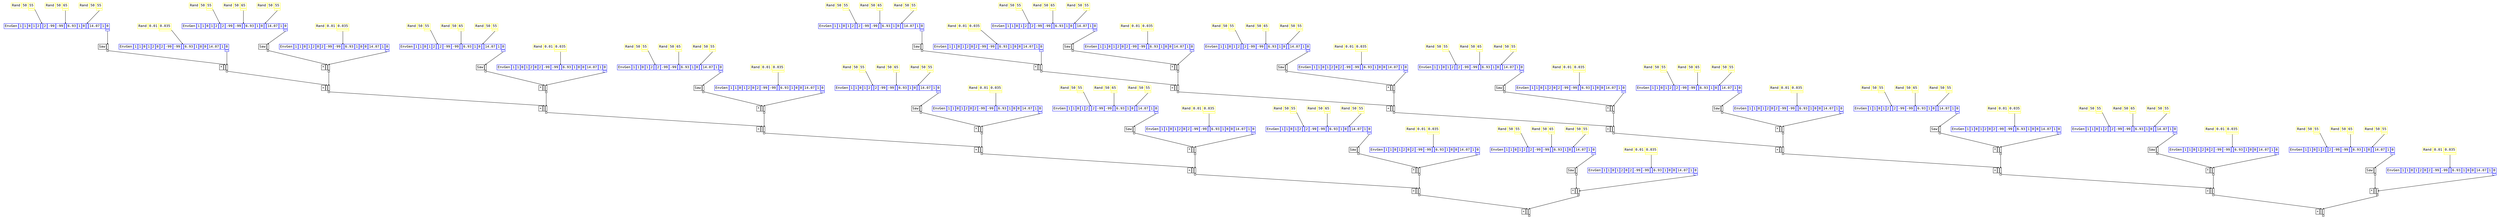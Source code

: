 digraph Anonymous {
graph [splines=false];
node [fontsize=12,fontname="Courier"];
edge [arrowhead=box,arrowsize=0.25];
u_5[shape="plaintext",color="yellow",label=<<TABLE BORDER="0" CELLBORDER="1"><TR><TD>Rand</TD><TD ID="u_5:K_0">50</TD><TD ID="u_5:K_1">55</TD></TR><TR><TD BORDER="0"></TD><TD BORDER="0"></TD><TD PORT="o_0" ID="u_5:o_0"></TD></TR></TABLE>>];
u_8[shape="plaintext",color="yellow",label=<<TABLE BORDER="0" CELLBORDER="1"><TR><TD>Rand</TD><TD ID="u_8:K_0">50</TD><TD ID="u_8:K_1">65</TD></TR><TR><TD BORDER="0"></TD><TD BORDER="0"></TD><TD PORT="o_0" ID="u_8:o_0"></TD></TR></TABLE>>];
u_10[shape="plaintext",color="yellow",label=<<TABLE BORDER="0" CELLBORDER="1"><TR><TD>Rand</TD><TD ID="u_10:K_0">50</TD><TD ID="u_10:K_1">55</TD></TR><TR><TD BORDER="0"></TD><TD BORDER="0"></TD><TD PORT="o_0" ID="u_10:o_0"></TD></TR></TABLE>>];
u_12[shape="plaintext",color="blue",label=<<TABLE BORDER="0" CELLBORDER="1"><TR><TD>EnvGen</TD><TD ID="u_12:K_0">1</TD><TD ID="u_12:K_1">1</TD><TD ID="u_12:K_2">0</TD><TD ID="u_12:K_3">1</TD><TD ID="u_12:K_4">2</TD><TD PORT="i_5" ID="u_12:i_5"></TD><TD ID="u_12:K_6">2</TD><TD ID="u_12:K_7">-99</TD><TD ID="u_12:K_8">-99</TD><TD PORT="i_9" ID="u_12:i_9"></TD><TD ID="u_12:K_10">6.93</TD><TD ID="u_12:K_11">1</TD><TD ID="u_12:K_12">0</TD><TD PORT="i_13" ID="u_12:i_13"></TD><TD ID="u_12:K_14">14.07</TD><TD ID="u_12:K_15">1</TD><TD ID="u_12:K_16">0</TD></TR><TR><TD BORDER="0"></TD><TD BORDER="0"></TD><TD BORDER="0"></TD><TD BORDER="0"></TD><TD BORDER="0"></TD><TD BORDER="0"></TD><TD BORDER="0"></TD><TD BORDER="0"></TD><TD BORDER="0"></TD><TD BORDER="0"></TD><TD BORDER="0"></TD><TD BORDER="0"></TD><TD BORDER="0"></TD><TD BORDER="0"></TD><TD BORDER="0"></TD><TD BORDER="0"></TD><TD BORDER="0"></TD><TD PORT="o_0" ID="u_12:o_0"></TD></TR></TABLE>>];
u_13[shape="plaintext",color="black",label=<<TABLE BORDER="0" CELLBORDER="1"><TR><TD>Saw</TD><TD PORT="i_0" ID="u_13:i_0"></TD></TR><TR><TD BORDER="0"></TD><TD PORT="o_0" ID="u_13:o_0"></TD></TR></TABLE>>];
u_16[shape="plaintext",color="yellow",label=<<TABLE BORDER="0" CELLBORDER="1"><TR><TD>Rand</TD><TD ID="u_16:K_0">0.01</TD><TD ID="u_16:K_1">0.035</TD></TR><TR><TD BORDER="0"></TD><TD BORDER="0"></TD><TD PORT="o_0" ID="u_16:o_0"></TD></TR></TABLE>>];
u_17[shape="plaintext",color="blue",label=<<TABLE BORDER="0" CELLBORDER="1"><TR><TD>EnvGen</TD><TD ID="u_17:K_0">1</TD><TD ID="u_17:K_1">1</TD><TD ID="u_17:K_2">0</TD><TD ID="u_17:K_3">1</TD><TD ID="u_17:K_4">2</TD><TD ID="u_17:K_5">0</TD><TD ID="u_17:K_6">2</TD><TD ID="u_17:K_7">-99</TD><TD ID="u_17:K_8">-99</TD><TD PORT="i_9" ID="u_17:i_9"></TD><TD ID="u_17:K_10">6.93</TD><TD ID="u_17:K_11">1</TD><TD ID="u_17:K_12">0</TD><TD ID="u_17:K_13">0</TD><TD ID="u_17:K_14">14.07</TD><TD ID="u_17:K_15">1</TD><TD ID="u_17:K_16">0</TD></TR><TR><TD BORDER="0"></TD><TD BORDER="0"></TD><TD BORDER="0"></TD><TD BORDER="0"></TD><TD BORDER="0"></TD><TD BORDER="0"></TD><TD BORDER="0"></TD><TD BORDER="0"></TD><TD BORDER="0"></TD><TD BORDER="0"></TD><TD BORDER="0"></TD><TD BORDER="0"></TD><TD BORDER="0"></TD><TD BORDER="0"></TD><TD BORDER="0"></TD><TD BORDER="0"></TD><TD BORDER="0"></TD><TD PORT="o_0" ID="u_17:o_0"></TD></TR></TABLE>>];
u_18[shape="plaintext",color="black",label=<<TABLE BORDER="0" CELLBORDER="1"><TR><TD>*</TD><TD PORT="i_0" ID="u_18:i_0"></TD><TD PORT="i_1" ID="u_18:i_1"></TD></TR><TR><TD BORDER="0"></TD><TD BORDER="0"></TD><TD PORT="o_0" ID="u_18:o_0"></TD></TR></TABLE>>];
u_19[shape="plaintext",color="yellow",label=<<TABLE BORDER="0" CELLBORDER="1"><TR><TD>Rand</TD><TD ID="u_19:K_0">50</TD><TD ID="u_19:K_1">55</TD></TR><TR><TD BORDER="0"></TD><TD BORDER="0"></TD><TD PORT="o_0" ID="u_19:o_0"></TD></TR></TABLE>>];
u_20[shape="plaintext",color="yellow",label=<<TABLE BORDER="0" CELLBORDER="1"><TR><TD>Rand</TD><TD ID="u_20:K_0">50</TD><TD ID="u_20:K_1">65</TD></TR><TR><TD BORDER="0"></TD><TD BORDER="0"></TD><TD PORT="o_0" ID="u_20:o_0"></TD></TR></TABLE>>];
u_21[shape="plaintext",color="yellow",label=<<TABLE BORDER="0" CELLBORDER="1"><TR><TD>Rand</TD><TD ID="u_21:K_0">50</TD><TD ID="u_21:K_1">55</TD></TR><TR><TD BORDER="0"></TD><TD BORDER="0"></TD><TD PORT="o_0" ID="u_21:o_0"></TD></TR></TABLE>>];
u_22[shape="plaintext",color="blue",label=<<TABLE BORDER="0" CELLBORDER="1"><TR><TD>EnvGen</TD><TD ID="u_22:K_0">1</TD><TD ID="u_22:K_1">1</TD><TD ID="u_22:K_2">0</TD><TD ID="u_22:K_3">1</TD><TD ID="u_22:K_4">2</TD><TD PORT="i_5" ID="u_22:i_5"></TD><TD ID="u_22:K_6">2</TD><TD ID="u_22:K_7">-99</TD><TD ID="u_22:K_8">-99</TD><TD PORT="i_9" ID="u_22:i_9"></TD><TD ID="u_22:K_10">6.93</TD><TD ID="u_22:K_11">1</TD><TD ID="u_22:K_12">0</TD><TD PORT="i_13" ID="u_22:i_13"></TD><TD ID="u_22:K_14">14.07</TD><TD ID="u_22:K_15">1</TD><TD ID="u_22:K_16">0</TD></TR><TR><TD BORDER="0"></TD><TD BORDER="0"></TD><TD BORDER="0"></TD><TD BORDER="0"></TD><TD BORDER="0"></TD><TD BORDER="0"></TD><TD BORDER="0"></TD><TD BORDER="0"></TD><TD BORDER="0"></TD><TD BORDER="0"></TD><TD BORDER="0"></TD><TD BORDER="0"></TD><TD BORDER="0"></TD><TD BORDER="0"></TD><TD BORDER="0"></TD><TD BORDER="0"></TD><TD BORDER="0"></TD><TD PORT="o_0" ID="u_22:o_0"></TD></TR></TABLE>>];
u_23[shape="plaintext",color="black",label=<<TABLE BORDER="0" CELLBORDER="1"><TR><TD>Saw</TD><TD PORT="i_0" ID="u_23:i_0"></TD></TR><TR><TD BORDER="0"></TD><TD PORT="o_0" ID="u_23:o_0"></TD></TR></TABLE>>];
u_24[shape="plaintext",color="yellow",label=<<TABLE BORDER="0" CELLBORDER="1"><TR><TD>Rand</TD><TD ID="u_24:K_0">0.01</TD><TD ID="u_24:K_1">0.035</TD></TR><TR><TD BORDER="0"></TD><TD BORDER="0"></TD><TD PORT="o_0" ID="u_24:o_0"></TD></TR></TABLE>>];
u_25[shape="plaintext",color="blue",label=<<TABLE BORDER="0" CELLBORDER="1"><TR><TD>EnvGen</TD><TD ID="u_25:K_0">1</TD><TD ID="u_25:K_1">1</TD><TD ID="u_25:K_2">0</TD><TD ID="u_25:K_3">1</TD><TD ID="u_25:K_4">2</TD><TD ID="u_25:K_5">0</TD><TD ID="u_25:K_6">2</TD><TD ID="u_25:K_7">-99</TD><TD ID="u_25:K_8">-99</TD><TD PORT="i_9" ID="u_25:i_9"></TD><TD ID="u_25:K_10">6.93</TD><TD ID="u_25:K_11">1</TD><TD ID="u_25:K_12">0</TD><TD ID="u_25:K_13">0</TD><TD ID="u_25:K_14">14.07</TD><TD ID="u_25:K_15">1</TD><TD ID="u_25:K_16">0</TD></TR><TR><TD BORDER="0"></TD><TD BORDER="0"></TD><TD BORDER="0"></TD><TD BORDER="0"></TD><TD BORDER="0"></TD><TD BORDER="0"></TD><TD BORDER="0"></TD><TD BORDER="0"></TD><TD BORDER="0"></TD><TD BORDER="0"></TD><TD BORDER="0"></TD><TD BORDER="0"></TD><TD BORDER="0"></TD><TD BORDER="0"></TD><TD BORDER="0"></TD><TD BORDER="0"></TD><TD BORDER="0"></TD><TD PORT="o_0" ID="u_25:o_0"></TD></TR></TABLE>>];
u_26[shape="plaintext",color="black",label=<<TABLE BORDER="0" CELLBORDER="1"><TR><TD>*</TD><TD PORT="i_0" ID="u_26:i_0"></TD><TD PORT="i_1" ID="u_26:i_1"></TD></TR><TR><TD BORDER="0"></TD><TD BORDER="0"></TD><TD PORT="o_0" ID="u_26:o_0"></TD></TR></TABLE>>];
u_27[shape="plaintext",color="black",label=<<TABLE BORDER="0" CELLBORDER="1"><TR><TD>+</TD><TD PORT="i_0" ID="u_27:i_0"></TD><TD PORT="i_1" ID="u_27:i_1"></TD></TR><TR><TD BORDER="0"></TD><TD BORDER="0"></TD><TD PORT="o_0" ID="u_27:o_0"></TD></TR></TABLE>>];
u_28[shape="plaintext",color="yellow",label=<<TABLE BORDER="0" CELLBORDER="1"><TR><TD>Rand</TD><TD ID="u_28:K_0">50</TD><TD ID="u_28:K_1">55</TD></TR><TR><TD BORDER="0"></TD><TD BORDER="0"></TD><TD PORT="o_0" ID="u_28:o_0"></TD></TR></TABLE>>];
u_29[shape="plaintext",color="yellow",label=<<TABLE BORDER="0" CELLBORDER="1"><TR><TD>Rand</TD><TD ID="u_29:K_0">50</TD><TD ID="u_29:K_1">65</TD></TR><TR><TD BORDER="0"></TD><TD BORDER="0"></TD><TD PORT="o_0" ID="u_29:o_0"></TD></TR></TABLE>>];
u_30[shape="plaintext",color="yellow",label=<<TABLE BORDER="0" CELLBORDER="1"><TR><TD>Rand</TD><TD ID="u_30:K_0">50</TD><TD ID="u_30:K_1">55</TD></TR><TR><TD BORDER="0"></TD><TD BORDER="0"></TD><TD PORT="o_0" ID="u_30:o_0"></TD></TR></TABLE>>];
u_31[shape="plaintext",color="blue",label=<<TABLE BORDER="0" CELLBORDER="1"><TR><TD>EnvGen</TD><TD ID="u_31:K_0">1</TD><TD ID="u_31:K_1">1</TD><TD ID="u_31:K_2">0</TD><TD ID="u_31:K_3">1</TD><TD ID="u_31:K_4">2</TD><TD PORT="i_5" ID="u_31:i_5"></TD><TD ID="u_31:K_6">2</TD><TD ID="u_31:K_7">-99</TD><TD ID="u_31:K_8">-99</TD><TD PORT="i_9" ID="u_31:i_9"></TD><TD ID="u_31:K_10">6.93</TD><TD ID="u_31:K_11">1</TD><TD ID="u_31:K_12">0</TD><TD PORT="i_13" ID="u_31:i_13"></TD><TD ID="u_31:K_14">14.07</TD><TD ID="u_31:K_15">1</TD><TD ID="u_31:K_16">0</TD></TR><TR><TD BORDER="0"></TD><TD BORDER="0"></TD><TD BORDER="0"></TD><TD BORDER="0"></TD><TD BORDER="0"></TD><TD BORDER="0"></TD><TD BORDER="0"></TD><TD BORDER="0"></TD><TD BORDER="0"></TD><TD BORDER="0"></TD><TD BORDER="0"></TD><TD BORDER="0"></TD><TD BORDER="0"></TD><TD BORDER="0"></TD><TD BORDER="0"></TD><TD BORDER="0"></TD><TD BORDER="0"></TD><TD PORT="o_0" ID="u_31:o_0"></TD></TR></TABLE>>];
u_32[shape="plaintext",color="black",label=<<TABLE BORDER="0" CELLBORDER="1"><TR><TD>Saw</TD><TD PORT="i_0" ID="u_32:i_0"></TD></TR><TR><TD BORDER="0"></TD><TD PORT="o_0" ID="u_32:o_0"></TD></TR></TABLE>>];
u_33[shape="plaintext",color="yellow",label=<<TABLE BORDER="0" CELLBORDER="1"><TR><TD>Rand</TD><TD ID="u_33:K_0">0.01</TD><TD ID="u_33:K_1">0.035</TD></TR><TR><TD BORDER="0"></TD><TD BORDER="0"></TD><TD PORT="o_0" ID="u_33:o_0"></TD></TR></TABLE>>];
u_34[shape="plaintext",color="blue",label=<<TABLE BORDER="0" CELLBORDER="1"><TR><TD>EnvGen</TD><TD ID="u_34:K_0">1</TD><TD ID="u_34:K_1">1</TD><TD ID="u_34:K_2">0</TD><TD ID="u_34:K_3">1</TD><TD ID="u_34:K_4">2</TD><TD ID="u_34:K_5">0</TD><TD ID="u_34:K_6">2</TD><TD ID="u_34:K_7">-99</TD><TD ID="u_34:K_8">-99</TD><TD PORT="i_9" ID="u_34:i_9"></TD><TD ID="u_34:K_10">6.93</TD><TD ID="u_34:K_11">1</TD><TD ID="u_34:K_12">0</TD><TD ID="u_34:K_13">0</TD><TD ID="u_34:K_14">14.07</TD><TD ID="u_34:K_15">1</TD><TD ID="u_34:K_16">0</TD></TR><TR><TD BORDER="0"></TD><TD BORDER="0"></TD><TD BORDER="0"></TD><TD BORDER="0"></TD><TD BORDER="0"></TD><TD BORDER="0"></TD><TD BORDER="0"></TD><TD BORDER="0"></TD><TD BORDER="0"></TD><TD BORDER="0"></TD><TD BORDER="0"></TD><TD BORDER="0"></TD><TD BORDER="0"></TD><TD BORDER="0"></TD><TD BORDER="0"></TD><TD BORDER="0"></TD><TD BORDER="0"></TD><TD PORT="o_0" ID="u_34:o_0"></TD></TR></TABLE>>];
u_35[shape="plaintext",color="black",label=<<TABLE BORDER="0" CELLBORDER="1"><TR><TD>*</TD><TD PORT="i_0" ID="u_35:i_0"></TD><TD PORT="i_1" ID="u_35:i_1"></TD></TR><TR><TD BORDER="0"></TD><TD BORDER="0"></TD><TD PORT="o_0" ID="u_35:o_0"></TD></TR></TABLE>>];
u_36[shape="plaintext",color="black",label=<<TABLE BORDER="0" CELLBORDER="1"><TR><TD>+</TD><TD PORT="i_0" ID="u_36:i_0"></TD><TD PORT="i_1" ID="u_36:i_1"></TD></TR><TR><TD BORDER="0"></TD><TD BORDER="0"></TD><TD PORT="o_0" ID="u_36:o_0"></TD></TR></TABLE>>];
u_37[shape="plaintext",color="yellow",label=<<TABLE BORDER="0" CELLBORDER="1"><TR><TD>Rand</TD><TD ID="u_37:K_0">50</TD><TD ID="u_37:K_1">55</TD></TR><TR><TD BORDER="0"></TD><TD BORDER="0"></TD><TD PORT="o_0" ID="u_37:o_0"></TD></TR></TABLE>>];
u_38[shape="plaintext",color="yellow",label=<<TABLE BORDER="0" CELLBORDER="1"><TR><TD>Rand</TD><TD ID="u_38:K_0">50</TD><TD ID="u_38:K_1">65</TD></TR><TR><TD BORDER="0"></TD><TD BORDER="0"></TD><TD PORT="o_0" ID="u_38:o_0"></TD></TR></TABLE>>];
u_39[shape="plaintext",color="yellow",label=<<TABLE BORDER="0" CELLBORDER="1"><TR><TD>Rand</TD><TD ID="u_39:K_0">50</TD><TD ID="u_39:K_1">55</TD></TR><TR><TD BORDER="0"></TD><TD BORDER="0"></TD><TD PORT="o_0" ID="u_39:o_0"></TD></TR></TABLE>>];
u_40[shape="plaintext",color="blue",label=<<TABLE BORDER="0" CELLBORDER="1"><TR><TD>EnvGen</TD><TD ID="u_40:K_0">1</TD><TD ID="u_40:K_1">1</TD><TD ID="u_40:K_2">0</TD><TD ID="u_40:K_3">1</TD><TD ID="u_40:K_4">2</TD><TD PORT="i_5" ID="u_40:i_5"></TD><TD ID="u_40:K_6">2</TD><TD ID="u_40:K_7">-99</TD><TD ID="u_40:K_8">-99</TD><TD PORT="i_9" ID="u_40:i_9"></TD><TD ID="u_40:K_10">6.93</TD><TD ID="u_40:K_11">1</TD><TD ID="u_40:K_12">0</TD><TD PORT="i_13" ID="u_40:i_13"></TD><TD ID="u_40:K_14">14.07</TD><TD ID="u_40:K_15">1</TD><TD ID="u_40:K_16">0</TD></TR><TR><TD BORDER="0"></TD><TD BORDER="0"></TD><TD BORDER="0"></TD><TD BORDER="0"></TD><TD BORDER="0"></TD><TD BORDER="0"></TD><TD BORDER="0"></TD><TD BORDER="0"></TD><TD BORDER="0"></TD><TD BORDER="0"></TD><TD BORDER="0"></TD><TD BORDER="0"></TD><TD BORDER="0"></TD><TD BORDER="0"></TD><TD BORDER="0"></TD><TD BORDER="0"></TD><TD BORDER="0"></TD><TD PORT="o_0" ID="u_40:o_0"></TD></TR></TABLE>>];
u_41[shape="plaintext",color="black",label=<<TABLE BORDER="0" CELLBORDER="1"><TR><TD>Saw</TD><TD PORT="i_0" ID="u_41:i_0"></TD></TR><TR><TD BORDER="0"></TD><TD PORT="o_0" ID="u_41:o_0"></TD></TR></TABLE>>];
u_42[shape="plaintext",color="yellow",label=<<TABLE BORDER="0" CELLBORDER="1"><TR><TD>Rand</TD><TD ID="u_42:K_0">0.01</TD><TD ID="u_42:K_1">0.035</TD></TR><TR><TD BORDER="0"></TD><TD BORDER="0"></TD><TD PORT="o_0" ID="u_42:o_0"></TD></TR></TABLE>>];
u_43[shape="plaintext",color="blue",label=<<TABLE BORDER="0" CELLBORDER="1"><TR><TD>EnvGen</TD><TD ID="u_43:K_0">1</TD><TD ID="u_43:K_1">1</TD><TD ID="u_43:K_2">0</TD><TD ID="u_43:K_3">1</TD><TD ID="u_43:K_4">2</TD><TD ID="u_43:K_5">0</TD><TD ID="u_43:K_6">2</TD><TD ID="u_43:K_7">-99</TD><TD ID="u_43:K_8">-99</TD><TD PORT="i_9" ID="u_43:i_9"></TD><TD ID="u_43:K_10">6.93</TD><TD ID="u_43:K_11">1</TD><TD ID="u_43:K_12">0</TD><TD ID="u_43:K_13">0</TD><TD ID="u_43:K_14">14.07</TD><TD ID="u_43:K_15">1</TD><TD ID="u_43:K_16">0</TD></TR><TR><TD BORDER="0"></TD><TD BORDER="0"></TD><TD BORDER="0"></TD><TD BORDER="0"></TD><TD BORDER="0"></TD><TD BORDER="0"></TD><TD BORDER="0"></TD><TD BORDER="0"></TD><TD BORDER="0"></TD><TD BORDER="0"></TD><TD BORDER="0"></TD><TD BORDER="0"></TD><TD BORDER="0"></TD><TD BORDER="0"></TD><TD BORDER="0"></TD><TD BORDER="0"></TD><TD BORDER="0"></TD><TD PORT="o_0" ID="u_43:o_0"></TD></TR></TABLE>>];
u_44[shape="plaintext",color="black",label=<<TABLE BORDER="0" CELLBORDER="1"><TR><TD>*</TD><TD PORT="i_0" ID="u_44:i_0"></TD><TD PORT="i_1" ID="u_44:i_1"></TD></TR><TR><TD BORDER="0"></TD><TD BORDER="0"></TD><TD PORT="o_0" ID="u_44:o_0"></TD></TR></TABLE>>];
u_45[shape="plaintext",color="black",label=<<TABLE BORDER="0" CELLBORDER="1"><TR><TD>+</TD><TD PORT="i_0" ID="u_45:i_0"></TD><TD PORT="i_1" ID="u_45:i_1"></TD></TR><TR><TD BORDER="0"></TD><TD BORDER="0"></TD><TD PORT="o_0" ID="u_45:o_0"></TD></TR></TABLE>>];
u_46[shape="plaintext",color="yellow",label=<<TABLE BORDER="0" CELLBORDER="1"><TR><TD>Rand</TD><TD ID="u_46:K_0">50</TD><TD ID="u_46:K_1">55</TD></TR><TR><TD BORDER="0"></TD><TD BORDER="0"></TD><TD PORT="o_0" ID="u_46:o_0"></TD></TR></TABLE>>];
u_47[shape="plaintext",color="yellow",label=<<TABLE BORDER="0" CELLBORDER="1"><TR><TD>Rand</TD><TD ID="u_47:K_0">50</TD><TD ID="u_47:K_1">65</TD></TR><TR><TD BORDER="0"></TD><TD BORDER="0"></TD><TD PORT="o_0" ID="u_47:o_0"></TD></TR></TABLE>>];
u_48[shape="plaintext",color="yellow",label=<<TABLE BORDER="0" CELLBORDER="1"><TR><TD>Rand</TD><TD ID="u_48:K_0">50</TD><TD ID="u_48:K_1">55</TD></TR><TR><TD BORDER="0"></TD><TD BORDER="0"></TD><TD PORT="o_0" ID="u_48:o_0"></TD></TR></TABLE>>];
u_49[shape="plaintext",color="blue",label=<<TABLE BORDER="0" CELLBORDER="1"><TR><TD>EnvGen</TD><TD ID="u_49:K_0">1</TD><TD ID="u_49:K_1">1</TD><TD ID="u_49:K_2">0</TD><TD ID="u_49:K_3">1</TD><TD ID="u_49:K_4">2</TD><TD PORT="i_5" ID="u_49:i_5"></TD><TD ID="u_49:K_6">2</TD><TD ID="u_49:K_7">-99</TD><TD ID="u_49:K_8">-99</TD><TD PORT="i_9" ID="u_49:i_9"></TD><TD ID="u_49:K_10">6.93</TD><TD ID="u_49:K_11">1</TD><TD ID="u_49:K_12">0</TD><TD PORT="i_13" ID="u_49:i_13"></TD><TD ID="u_49:K_14">14.07</TD><TD ID="u_49:K_15">1</TD><TD ID="u_49:K_16">0</TD></TR><TR><TD BORDER="0"></TD><TD BORDER="0"></TD><TD BORDER="0"></TD><TD BORDER="0"></TD><TD BORDER="0"></TD><TD BORDER="0"></TD><TD BORDER="0"></TD><TD BORDER="0"></TD><TD BORDER="0"></TD><TD BORDER="0"></TD><TD BORDER="0"></TD><TD BORDER="0"></TD><TD BORDER="0"></TD><TD BORDER="0"></TD><TD BORDER="0"></TD><TD BORDER="0"></TD><TD BORDER="0"></TD><TD PORT="o_0" ID="u_49:o_0"></TD></TR></TABLE>>];
u_50[shape="plaintext",color="black",label=<<TABLE BORDER="0" CELLBORDER="1"><TR><TD>Saw</TD><TD PORT="i_0" ID="u_50:i_0"></TD></TR><TR><TD BORDER="0"></TD><TD PORT="o_0" ID="u_50:o_0"></TD></TR></TABLE>>];
u_51[shape="plaintext",color="yellow",label=<<TABLE BORDER="0" CELLBORDER="1"><TR><TD>Rand</TD><TD ID="u_51:K_0">0.01</TD><TD ID="u_51:K_1">0.035</TD></TR><TR><TD BORDER="0"></TD><TD BORDER="0"></TD><TD PORT="o_0" ID="u_51:o_0"></TD></TR></TABLE>>];
u_52[shape="plaintext",color="blue",label=<<TABLE BORDER="0" CELLBORDER="1"><TR><TD>EnvGen</TD><TD ID="u_52:K_0">1</TD><TD ID="u_52:K_1">1</TD><TD ID="u_52:K_2">0</TD><TD ID="u_52:K_3">1</TD><TD ID="u_52:K_4">2</TD><TD ID="u_52:K_5">0</TD><TD ID="u_52:K_6">2</TD><TD ID="u_52:K_7">-99</TD><TD ID="u_52:K_8">-99</TD><TD PORT="i_9" ID="u_52:i_9"></TD><TD ID="u_52:K_10">6.93</TD><TD ID="u_52:K_11">1</TD><TD ID="u_52:K_12">0</TD><TD ID="u_52:K_13">0</TD><TD ID="u_52:K_14">14.07</TD><TD ID="u_52:K_15">1</TD><TD ID="u_52:K_16">0</TD></TR><TR><TD BORDER="0"></TD><TD BORDER="0"></TD><TD BORDER="0"></TD><TD BORDER="0"></TD><TD BORDER="0"></TD><TD BORDER="0"></TD><TD BORDER="0"></TD><TD BORDER="0"></TD><TD BORDER="0"></TD><TD BORDER="0"></TD><TD BORDER="0"></TD><TD BORDER="0"></TD><TD BORDER="0"></TD><TD BORDER="0"></TD><TD BORDER="0"></TD><TD BORDER="0"></TD><TD BORDER="0"></TD><TD PORT="o_0" ID="u_52:o_0"></TD></TR></TABLE>>];
u_53[shape="plaintext",color="black",label=<<TABLE BORDER="0" CELLBORDER="1"><TR><TD>*</TD><TD PORT="i_0" ID="u_53:i_0"></TD><TD PORT="i_1" ID="u_53:i_1"></TD></TR><TR><TD BORDER="0"></TD><TD BORDER="0"></TD><TD PORT="o_0" ID="u_53:o_0"></TD></TR></TABLE>>];
u_54[shape="plaintext",color="black",label=<<TABLE BORDER="0" CELLBORDER="1"><TR><TD>+</TD><TD PORT="i_0" ID="u_54:i_0"></TD><TD PORT="i_1" ID="u_54:i_1"></TD></TR><TR><TD BORDER="0"></TD><TD BORDER="0"></TD><TD PORT="o_0" ID="u_54:o_0"></TD></TR></TABLE>>];
u_55[shape="plaintext",color="yellow",label=<<TABLE BORDER="0" CELLBORDER="1"><TR><TD>Rand</TD><TD ID="u_55:K_0">50</TD><TD ID="u_55:K_1">55</TD></TR><TR><TD BORDER="0"></TD><TD BORDER="0"></TD><TD PORT="o_0" ID="u_55:o_0"></TD></TR></TABLE>>];
u_56[shape="plaintext",color="yellow",label=<<TABLE BORDER="0" CELLBORDER="1"><TR><TD>Rand</TD><TD ID="u_56:K_0">50</TD><TD ID="u_56:K_1">65</TD></TR><TR><TD BORDER="0"></TD><TD BORDER="0"></TD><TD PORT="o_0" ID="u_56:o_0"></TD></TR></TABLE>>];
u_57[shape="plaintext",color="yellow",label=<<TABLE BORDER="0" CELLBORDER="1"><TR><TD>Rand</TD><TD ID="u_57:K_0">50</TD><TD ID="u_57:K_1">55</TD></TR><TR><TD BORDER="0"></TD><TD BORDER="0"></TD><TD PORT="o_0" ID="u_57:o_0"></TD></TR></TABLE>>];
u_58[shape="plaintext",color="blue",label=<<TABLE BORDER="0" CELLBORDER="1"><TR><TD>EnvGen</TD><TD ID="u_58:K_0">1</TD><TD ID="u_58:K_1">1</TD><TD ID="u_58:K_2">0</TD><TD ID="u_58:K_3">1</TD><TD ID="u_58:K_4">2</TD><TD PORT="i_5" ID="u_58:i_5"></TD><TD ID="u_58:K_6">2</TD><TD ID="u_58:K_7">-99</TD><TD ID="u_58:K_8">-99</TD><TD PORT="i_9" ID="u_58:i_9"></TD><TD ID="u_58:K_10">6.93</TD><TD ID="u_58:K_11">1</TD><TD ID="u_58:K_12">0</TD><TD PORT="i_13" ID="u_58:i_13"></TD><TD ID="u_58:K_14">14.07</TD><TD ID="u_58:K_15">1</TD><TD ID="u_58:K_16">0</TD></TR><TR><TD BORDER="0"></TD><TD BORDER="0"></TD><TD BORDER="0"></TD><TD BORDER="0"></TD><TD BORDER="0"></TD><TD BORDER="0"></TD><TD BORDER="0"></TD><TD BORDER="0"></TD><TD BORDER="0"></TD><TD BORDER="0"></TD><TD BORDER="0"></TD><TD BORDER="0"></TD><TD BORDER="0"></TD><TD BORDER="0"></TD><TD BORDER="0"></TD><TD BORDER="0"></TD><TD BORDER="0"></TD><TD PORT="o_0" ID="u_58:o_0"></TD></TR></TABLE>>];
u_59[shape="plaintext",color="black",label=<<TABLE BORDER="0" CELLBORDER="1"><TR><TD>Saw</TD><TD PORT="i_0" ID="u_59:i_0"></TD></TR><TR><TD BORDER="0"></TD><TD PORT="o_0" ID="u_59:o_0"></TD></TR></TABLE>>];
u_60[shape="plaintext",color="yellow",label=<<TABLE BORDER="0" CELLBORDER="1"><TR><TD>Rand</TD><TD ID="u_60:K_0">0.01</TD><TD ID="u_60:K_1">0.035</TD></TR><TR><TD BORDER="0"></TD><TD BORDER="0"></TD><TD PORT="o_0" ID="u_60:o_0"></TD></TR></TABLE>>];
u_61[shape="plaintext",color="blue",label=<<TABLE BORDER="0" CELLBORDER="1"><TR><TD>EnvGen</TD><TD ID="u_61:K_0">1</TD><TD ID="u_61:K_1">1</TD><TD ID="u_61:K_2">0</TD><TD ID="u_61:K_3">1</TD><TD ID="u_61:K_4">2</TD><TD ID="u_61:K_5">0</TD><TD ID="u_61:K_6">2</TD><TD ID="u_61:K_7">-99</TD><TD ID="u_61:K_8">-99</TD><TD PORT="i_9" ID="u_61:i_9"></TD><TD ID="u_61:K_10">6.93</TD><TD ID="u_61:K_11">1</TD><TD ID="u_61:K_12">0</TD><TD ID="u_61:K_13">0</TD><TD ID="u_61:K_14">14.07</TD><TD ID="u_61:K_15">1</TD><TD ID="u_61:K_16">0</TD></TR><TR><TD BORDER="0"></TD><TD BORDER="0"></TD><TD BORDER="0"></TD><TD BORDER="0"></TD><TD BORDER="0"></TD><TD BORDER="0"></TD><TD BORDER="0"></TD><TD BORDER="0"></TD><TD BORDER="0"></TD><TD BORDER="0"></TD><TD BORDER="0"></TD><TD BORDER="0"></TD><TD BORDER="0"></TD><TD BORDER="0"></TD><TD BORDER="0"></TD><TD BORDER="0"></TD><TD BORDER="0"></TD><TD PORT="o_0" ID="u_61:o_0"></TD></TR></TABLE>>];
u_62[shape="plaintext",color="black",label=<<TABLE BORDER="0" CELLBORDER="1"><TR><TD>*</TD><TD PORT="i_0" ID="u_62:i_0"></TD><TD PORT="i_1" ID="u_62:i_1"></TD></TR><TR><TD BORDER="0"></TD><TD BORDER="0"></TD><TD PORT="o_0" ID="u_62:o_0"></TD></TR></TABLE>>];
u_63[shape="plaintext",color="black",label=<<TABLE BORDER="0" CELLBORDER="1"><TR><TD>+</TD><TD PORT="i_0" ID="u_63:i_0"></TD><TD PORT="i_1" ID="u_63:i_1"></TD></TR><TR><TD BORDER="0"></TD><TD BORDER="0"></TD><TD PORT="o_0" ID="u_63:o_0"></TD></TR></TABLE>>];
u_64[shape="plaintext",color="yellow",label=<<TABLE BORDER="0" CELLBORDER="1"><TR><TD>Rand</TD><TD ID="u_64:K_0">50</TD><TD ID="u_64:K_1">55</TD></TR><TR><TD BORDER="0"></TD><TD BORDER="0"></TD><TD PORT="o_0" ID="u_64:o_0"></TD></TR></TABLE>>];
u_65[shape="plaintext",color="yellow",label=<<TABLE BORDER="0" CELLBORDER="1"><TR><TD>Rand</TD><TD ID="u_65:K_0">50</TD><TD ID="u_65:K_1">65</TD></TR><TR><TD BORDER="0"></TD><TD BORDER="0"></TD><TD PORT="o_0" ID="u_65:o_0"></TD></TR></TABLE>>];
u_66[shape="plaintext",color="yellow",label=<<TABLE BORDER="0" CELLBORDER="1"><TR><TD>Rand</TD><TD ID="u_66:K_0">50</TD><TD ID="u_66:K_1">55</TD></TR><TR><TD BORDER="0"></TD><TD BORDER="0"></TD><TD PORT="o_0" ID="u_66:o_0"></TD></TR></TABLE>>];
u_67[shape="plaintext",color="blue",label=<<TABLE BORDER="0" CELLBORDER="1"><TR><TD>EnvGen</TD><TD ID="u_67:K_0">1</TD><TD ID="u_67:K_1">1</TD><TD ID="u_67:K_2">0</TD><TD ID="u_67:K_3">1</TD><TD ID="u_67:K_4">2</TD><TD PORT="i_5" ID="u_67:i_5"></TD><TD ID="u_67:K_6">2</TD><TD ID="u_67:K_7">-99</TD><TD ID="u_67:K_8">-99</TD><TD PORT="i_9" ID="u_67:i_9"></TD><TD ID="u_67:K_10">6.93</TD><TD ID="u_67:K_11">1</TD><TD ID="u_67:K_12">0</TD><TD PORT="i_13" ID="u_67:i_13"></TD><TD ID="u_67:K_14">14.07</TD><TD ID="u_67:K_15">1</TD><TD ID="u_67:K_16">0</TD></TR><TR><TD BORDER="0"></TD><TD BORDER="0"></TD><TD BORDER="0"></TD><TD BORDER="0"></TD><TD BORDER="0"></TD><TD BORDER="0"></TD><TD BORDER="0"></TD><TD BORDER="0"></TD><TD BORDER="0"></TD><TD BORDER="0"></TD><TD BORDER="0"></TD><TD BORDER="0"></TD><TD BORDER="0"></TD><TD BORDER="0"></TD><TD BORDER="0"></TD><TD BORDER="0"></TD><TD BORDER="0"></TD><TD PORT="o_0" ID="u_67:o_0"></TD></TR></TABLE>>];
u_68[shape="plaintext",color="black",label=<<TABLE BORDER="0" CELLBORDER="1"><TR><TD>Saw</TD><TD PORT="i_0" ID="u_68:i_0"></TD></TR><TR><TD BORDER="0"></TD><TD PORT="o_0" ID="u_68:o_0"></TD></TR></TABLE>>];
u_69[shape="plaintext",color="yellow",label=<<TABLE BORDER="0" CELLBORDER="1"><TR><TD>Rand</TD><TD ID="u_69:K_0">0.01</TD><TD ID="u_69:K_1">0.035</TD></TR><TR><TD BORDER="0"></TD><TD BORDER="0"></TD><TD PORT="o_0" ID="u_69:o_0"></TD></TR></TABLE>>];
u_70[shape="plaintext",color="blue",label=<<TABLE BORDER="0" CELLBORDER="1"><TR><TD>EnvGen</TD><TD ID="u_70:K_0">1</TD><TD ID="u_70:K_1">1</TD><TD ID="u_70:K_2">0</TD><TD ID="u_70:K_3">1</TD><TD ID="u_70:K_4">2</TD><TD ID="u_70:K_5">0</TD><TD ID="u_70:K_6">2</TD><TD ID="u_70:K_7">-99</TD><TD ID="u_70:K_8">-99</TD><TD PORT="i_9" ID="u_70:i_9"></TD><TD ID="u_70:K_10">6.93</TD><TD ID="u_70:K_11">1</TD><TD ID="u_70:K_12">0</TD><TD ID="u_70:K_13">0</TD><TD ID="u_70:K_14">14.07</TD><TD ID="u_70:K_15">1</TD><TD ID="u_70:K_16">0</TD></TR><TR><TD BORDER="0"></TD><TD BORDER="0"></TD><TD BORDER="0"></TD><TD BORDER="0"></TD><TD BORDER="0"></TD><TD BORDER="0"></TD><TD BORDER="0"></TD><TD BORDER="0"></TD><TD BORDER="0"></TD><TD BORDER="0"></TD><TD BORDER="0"></TD><TD BORDER="0"></TD><TD BORDER="0"></TD><TD BORDER="0"></TD><TD BORDER="0"></TD><TD BORDER="0"></TD><TD BORDER="0"></TD><TD PORT="o_0" ID="u_70:o_0"></TD></TR></TABLE>>];
u_71[shape="plaintext",color="black",label=<<TABLE BORDER="0" CELLBORDER="1"><TR><TD>*</TD><TD PORT="i_0" ID="u_71:i_0"></TD><TD PORT="i_1" ID="u_71:i_1"></TD></TR><TR><TD BORDER="0"></TD><TD BORDER="0"></TD><TD PORT="o_0" ID="u_71:o_0"></TD></TR></TABLE>>];
u_72[shape="plaintext",color="black",label=<<TABLE BORDER="0" CELLBORDER="1"><TR><TD>+</TD><TD PORT="i_0" ID="u_72:i_0"></TD><TD PORT="i_1" ID="u_72:i_1"></TD></TR><TR><TD BORDER="0"></TD><TD BORDER="0"></TD><TD PORT="o_0" ID="u_72:o_0"></TD></TR></TABLE>>];
u_73[shape="plaintext",color="yellow",label=<<TABLE BORDER="0" CELLBORDER="1"><TR><TD>Rand</TD><TD ID="u_73:K_0">50</TD><TD ID="u_73:K_1">55</TD></TR><TR><TD BORDER="0"></TD><TD BORDER="0"></TD><TD PORT="o_0" ID="u_73:o_0"></TD></TR></TABLE>>];
u_74[shape="plaintext",color="yellow",label=<<TABLE BORDER="0" CELLBORDER="1"><TR><TD>Rand</TD><TD ID="u_74:K_0">50</TD><TD ID="u_74:K_1">65</TD></TR><TR><TD BORDER="0"></TD><TD BORDER="0"></TD><TD PORT="o_0" ID="u_74:o_0"></TD></TR></TABLE>>];
u_75[shape="plaintext",color="yellow",label=<<TABLE BORDER="0" CELLBORDER="1"><TR><TD>Rand</TD><TD ID="u_75:K_0">50</TD><TD ID="u_75:K_1">55</TD></TR><TR><TD BORDER="0"></TD><TD BORDER="0"></TD><TD PORT="o_0" ID="u_75:o_0"></TD></TR></TABLE>>];
u_76[shape="plaintext",color="blue",label=<<TABLE BORDER="0" CELLBORDER="1"><TR><TD>EnvGen</TD><TD ID="u_76:K_0">1</TD><TD ID="u_76:K_1">1</TD><TD ID="u_76:K_2">0</TD><TD ID="u_76:K_3">1</TD><TD ID="u_76:K_4">2</TD><TD PORT="i_5" ID="u_76:i_5"></TD><TD ID="u_76:K_6">2</TD><TD ID="u_76:K_7">-99</TD><TD ID="u_76:K_8">-99</TD><TD PORT="i_9" ID="u_76:i_9"></TD><TD ID="u_76:K_10">6.93</TD><TD ID="u_76:K_11">1</TD><TD ID="u_76:K_12">0</TD><TD PORT="i_13" ID="u_76:i_13"></TD><TD ID="u_76:K_14">14.07</TD><TD ID="u_76:K_15">1</TD><TD ID="u_76:K_16">0</TD></TR><TR><TD BORDER="0"></TD><TD BORDER="0"></TD><TD BORDER="0"></TD><TD BORDER="0"></TD><TD BORDER="0"></TD><TD BORDER="0"></TD><TD BORDER="0"></TD><TD BORDER="0"></TD><TD BORDER="0"></TD><TD BORDER="0"></TD><TD BORDER="0"></TD><TD BORDER="0"></TD><TD BORDER="0"></TD><TD BORDER="0"></TD><TD BORDER="0"></TD><TD BORDER="0"></TD><TD BORDER="0"></TD><TD PORT="o_0" ID="u_76:o_0"></TD></TR></TABLE>>];
u_77[shape="plaintext",color="black",label=<<TABLE BORDER="0" CELLBORDER="1"><TR><TD>Saw</TD><TD PORT="i_0" ID="u_77:i_0"></TD></TR><TR><TD BORDER="0"></TD><TD PORT="o_0" ID="u_77:o_0"></TD></TR></TABLE>>];
u_78[shape="plaintext",color="yellow",label=<<TABLE BORDER="0" CELLBORDER="1"><TR><TD>Rand</TD><TD ID="u_78:K_0">0.01</TD><TD ID="u_78:K_1">0.035</TD></TR><TR><TD BORDER="0"></TD><TD BORDER="0"></TD><TD PORT="o_0" ID="u_78:o_0"></TD></TR></TABLE>>];
u_79[shape="plaintext",color="blue",label=<<TABLE BORDER="0" CELLBORDER="1"><TR><TD>EnvGen</TD><TD ID="u_79:K_0">1</TD><TD ID="u_79:K_1">1</TD><TD ID="u_79:K_2">0</TD><TD ID="u_79:K_3">1</TD><TD ID="u_79:K_4">2</TD><TD ID="u_79:K_5">0</TD><TD ID="u_79:K_6">2</TD><TD ID="u_79:K_7">-99</TD><TD ID="u_79:K_8">-99</TD><TD PORT="i_9" ID="u_79:i_9"></TD><TD ID="u_79:K_10">6.93</TD><TD ID="u_79:K_11">1</TD><TD ID="u_79:K_12">0</TD><TD ID="u_79:K_13">0</TD><TD ID="u_79:K_14">14.07</TD><TD ID="u_79:K_15">1</TD><TD ID="u_79:K_16">0</TD></TR><TR><TD BORDER="0"></TD><TD BORDER="0"></TD><TD BORDER="0"></TD><TD BORDER="0"></TD><TD BORDER="0"></TD><TD BORDER="0"></TD><TD BORDER="0"></TD><TD BORDER="0"></TD><TD BORDER="0"></TD><TD BORDER="0"></TD><TD BORDER="0"></TD><TD BORDER="0"></TD><TD BORDER="0"></TD><TD BORDER="0"></TD><TD BORDER="0"></TD><TD BORDER="0"></TD><TD BORDER="0"></TD><TD PORT="o_0" ID="u_79:o_0"></TD></TR></TABLE>>];
u_80[shape="plaintext",color="black",label=<<TABLE BORDER="0" CELLBORDER="1"><TR><TD>*</TD><TD PORT="i_0" ID="u_80:i_0"></TD><TD PORT="i_1" ID="u_80:i_1"></TD></TR><TR><TD BORDER="0"></TD><TD BORDER="0"></TD><TD PORT="o_0" ID="u_80:o_0"></TD></TR></TABLE>>];
u_81[shape="plaintext",color="black",label=<<TABLE BORDER="0" CELLBORDER="1"><TR><TD>+</TD><TD PORT="i_0" ID="u_81:i_0"></TD><TD PORT="i_1" ID="u_81:i_1"></TD></TR><TR><TD BORDER="0"></TD><TD BORDER="0"></TD><TD PORT="o_0" ID="u_81:o_0"></TD></TR></TABLE>>];
u_82[shape="plaintext",color="yellow",label=<<TABLE BORDER="0" CELLBORDER="1"><TR><TD>Rand</TD><TD ID="u_82:K_0">50</TD><TD ID="u_82:K_1">55</TD></TR><TR><TD BORDER="0"></TD><TD BORDER="0"></TD><TD PORT="o_0" ID="u_82:o_0"></TD></TR></TABLE>>];
u_83[shape="plaintext",color="yellow",label=<<TABLE BORDER="0" CELLBORDER="1"><TR><TD>Rand</TD><TD ID="u_83:K_0">50</TD><TD ID="u_83:K_1">65</TD></TR><TR><TD BORDER="0"></TD><TD BORDER="0"></TD><TD PORT="o_0" ID="u_83:o_0"></TD></TR></TABLE>>];
u_84[shape="plaintext",color="yellow",label=<<TABLE BORDER="0" CELLBORDER="1"><TR><TD>Rand</TD><TD ID="u_84:K_0">50</TD><TD ID="u_84:K_1">55</TD></TR><TR><TD BORDER="0"></TD><TD BORDER="0"></TD><TD PORT="o_0" ID="u_84:o_0"></TD></TR></TABLE>>];
u_85[shape="plaintext",color="blue",label=<<TABLE BORDER="0" CELLBORDER="1"><TR><TD>EnvGen</TD><TD ID="u_85:K_0">1</TD><TD ID="u_85:K_1">1</TD><TD ID="u_85:K_2">0</TD><TD ID="u_85:K_3">1</TD><TD ID="u_85:K_4">2</TD><TD PORT="i_5" ID="u_85:i_5"></TD><TD ID="u_85:K_6">2</TD><TD ID="u_85:K_7">-99</TD><TD ID="u_85:K_8">-99</TD><TD PORT="i_9" ID="u_85:i_9"></TD><TD ID="u_85:K_10">6.93</TD><TD ID="u_85:K_11">1</TD><TD ID="u_85:K_12">0</TD><TD PORT="i_13" ID="u_85:i_13"></TD><TD ID="u_85:K_14">14.07</TD><TD ID="u_85:K_15">1</TD><TD ID="u_85:K_16">0</TD></TR><TR><TD BORDER="0"></TD><TD BORDER="0"></TD><TD BORDER="0"></TD><TD BORDER="0"></TD><TD BORDER="0"></TD><TD BORDER="0"></TD><TD BORDER="0"></TD><TD BORDER="0"></TD><TD BORDER="0"></TD><TD BORDER="0"></TD><TD BORDER="0"></TD><TD BORDER="0"></TD><TD BORDER="0"></TD><TD BORDER="0"></TD><TD BORDER="0"></TD><TD BORDER="0"></TD><TD BORDER="0"></TD><TD PORT="o_0" ID="u_85:o_0"></TD></TR></TABLE>>];
u_86[shape="plaintext",color="black",label=<<TABLE BORDER="0" CELLBORDER="1"><TR><TD>Saw</TD><TD PORT="i_0" ID="u_86:i_0"></TD></TR><TR><TD BORDER="0"></TD><TD PORT="o_0" ID="u_86:o_0"></TD></TR></TABLE>>];
u_87[shape="plaintext",color="yellow",label=<<TABLE BORDER="0" CELLBORDER="1"><TR><TD>Rand</TD><TD ID="u_87:K_0">0.01</TD><TD ID="u_87:K_1">0.035</TD></TR><TR><TD BORDER="0"></TD><TD BORDER="0"></TD><TD PORT="o_0" ID="u_87:o_0"></TD></TR></TABLE>>];
u_88[shape="plaintext",color="blue",label=<<TABLE BORDER="0" CELLBORDER="1"><TR><TD>EnvGen</TD><TD ID="u_88:K_0">1</TD><TD ID="u_88:K_1">1</TD><TD ID="u_88:K_2">0</TD><TD ID="u_88:K_3">1</TD><TD ID="u_88:K_4">2</TD><TD ID="u_88:K_5">0</TD><TD ID="u_88:K_6">2</TD><TD ID="u_88:K_7">-99</TD><TD ID="u_88:K_8">-99</TD><TD PORT="i_9" ID="u_88:i_9"></TD><TD ID="u_88:K_10">6.93</TD><TD ID="u_88:K_11">1</TD><TD ID="u_88:K_12">0</TD><TD ID="u_88:K_13">0</TD><TD ID="u_88:K_14">14.07</TD><TD ID="u_88:K_15">1</TD><TD ID="u_88:K_16">0</TD></TR><TR><TD BORDER="0"></TD><TD BORDER="0"></TD><TD BORDER="0"></TD><TD BORDER="0"></TD><TD BORDER="0"></TD><TD BORDER="0"></TD><TD BORDER="0"></TD><TD BORDER="0"></TD><TD BORDER="0"></TD><TD BORDER="0"></TD><TD BORDER="0"></TD><TD BORDER="0"></TD><TD BORDER="0"></TD><TD BORDER="0"></TD><TD BORDER="0"></TD><TD BORDER="0"></TD><TD BORDER="0"></TD><TD PORT="o_0" ID="u_88:o_0"></TD></TR></TABLE>>];
u_89[shape="plaintext",color="black",label=<<TABLE BORDER="0" CELLBORDER="1"><TR><TD>*</TD><TD PORT="i_0" ID="u_89:i_0"></TD><TD PORT="i_1" ID="u_89:i_1"></TD></TR><TR><TD BORDER="0"></TD><TD BORDER="0"></TD><TD PORT="o_0" ID="u_89:o_0"></TD></TR></TABLE>>];
u_90[shape="plaintext",color="yellow",label=<<TABLE BORDER="0" CELLBORDER="1"><TR><TD>Rand</TD><TD ID="u_90:K_0">50</TD><TD ID="u_90:K_1">55</TD></TR><TR><TD BORDER="0"></TD><TD BORDER="0"></TD><TD PORT="o_0" ID="u_90:o_0"></TD></TR></TABLE>>];
u_91[shape="plaintext",color="yellow",label=<<TABLE BORDER="0" CELLBORDER="1"><TR><TD>Rand</TD><TD ID="u_91:K_0">50</TD><TD ID="u_91:K_1">65</TD></TR><TR><TD BORDER="0"></TD><TD BORDER="0"></TD><TD PORT="o_0" ID="u_91:o_0"></TD></TR></TABLE>>];
u_92[shape="plaintext",color="yellow",label=<<TABLE BORDER="0" CELLBORDER="1"><TR><TD>Rand</TD><TD ID="u_92:K_0">50</TD><TD ID="u_92:K_1">55</TD></TR><TR><TD BORDER="0"></TD><TD BORDER="0"></TD><TD PORT="o_0" ID="u_92:o_0"></TD></TR></TABLE>>];
u_93[shape="plaintext",color="blue",label=<<TABLE BORDER="0" CELLBORDER="1"><TR><TD>EnvGen</TD><TD ID="u_93:K_0">1</TD><TD ID="u_93:K_1">1</TD><TD ID="u_93:K_2">0</TD><TD ID="u_93:K_3">1</TD><TD ID="u_93:K_4">2</TD><TD PORT="i_5" ID="u_93:i_5"></TD><TD ID="u_93:K_6">2</TD><TD ID="u_93:K_7">-99</TD><TD ID="u_93:K_8">-99</TD><TD PORT="i_9" ID="u_93:i_9"></TD><TD ID="u_93:K_10">6.93</TD><TD ID="u_93:K_11">1</TD><TD ID="u_93:K_12">0</TD><TD PORT="i_13" ID="u_93:i_13"></TD><TD ID="u_93:K_14">14.07</TD><TD ID="u_93:K_15">1</TD><TD ID="u_93:K_16">0</TD></TR><TR><TD BORDER="0"></TD><TD BORDER="0"></TD><TD BORDER="0"></TD><TD BORDER="0"></TD><TD BORDER="0"></TD><TD BORDER="0"></TD><TD BORDER="0"></TD><TD BORDER="0"></TD><TD BORDER="0"></TD><TD BORDER="0"></TD><TD BORDER="0"></TD><TD BORDER="0"></TD><TD BORDER="0"></TD><TD BORDER="0"></TD><TD BORDER="0"></TD><TD BORDER="0"></TD><TD BORDER="0"></TD><TD PORT="o_0" ID="u_93:o_0"></TD></TR></TABLE>>];
u_94[shape="plaintext",color="black",label=<<TABLE BORDER="0" CELLBORDER="1"><TR><TD>Saw</TD><TD PORT="i_0" ID="u_94:i_0"></TD></TR><TR><TD BORDER="0"></TD><TD PORT="o_0" ID="u_94:o_0"></TD></TR></TABLE>>];
u_95[shape="plaintext",color="yellow",label=<<TABLE BORDER="0" CELLBORDER="1"><TR><TD>Rand</TD><TD ID="u_95:K_0">0.01</TD><TD ID="u_95:K_1">0.035</TD></TR><TR><TD BORDER="0"></TD><TD BORDER="0"></TD><TD PORT="o_0" ID="u_95:o_0"></TD></TR></TABLE>>];
u_96[shape="plaintext",color="blue",label=<<TABLE BORDER="0" CELLBORDER="1"><TR><TD>EnvGen</TD><TD ID="u_96:K_0">1</TD><TD ID="u_96:K_1">1</TD><TD ID="u_96:K_2">0</TD><TD ID="u_96:K_3">1</TD><TD ID="u_96:K_4">2</TD><TD ID="u_96:K_5">0</TD><TD ID="u_96:K_6">2</TD><TD ID="u_96:K_7">-99</TD><TD ID="u_96:K_8">-99</TD><TD PORT="i_9" ID="u_96:i_9"></TD><TD ID="u_96:K_10">6.93</TD><TD ID="u_96:K_11">1</TD><TD ID="u_96:K_12">0</TD><TD ID="u_96:K_13">0</TD><TD ID="u_96:K_14">14.07</TD><TD ID="u_96:K_15">1</TD><TD ID="u_96:K_16">0</TD></TR><TR><TD BORDER="0"></TD><TD BORDER="0"></TD><TD BORDER="0"></TD><TD BORDER="0"></TD><TD BORDER="0"></TD><TD BORDER="0"></TD><TD BORDER="0"></TD><TD BORDER="0"></TD><TD BORDER="0"></TD><TD BORDER="0"></TD><TD BORDER="0"></TD><TD BORDER="0"></TD><TD BORDER="0"></TD><TD BORDER="0"></TD><TD BORDER="0"></TD><TD BORDER="0"></TD><TD BORDER="0"></TD><TD PORT="o_0" ID="u_96:o_0"></TD></TR></TABLE>>];
u_97[shape="plaintext",color="black",label=<<TABLE BORDER="0" CELLBORDER="1"><TR><TD>*</TD><TD PORT="i_0" ID="u_97:i_0"></TD><TD PORT="i_1" ID="u_97:i_1"></TD></TR><TR><TD BORDER="0"></TD><TD BORDER="0"></TD><TD PORT="o_0" ID="u_97:o_0"></TD></TR></TABLE>>];
u_98[shape="plaintext",color="black",label=<<TABLE BORDER="0" CELLBORDER="1"><TR><TD>+</TD><TD PORT="i_0" ID="u_98:i_0"></TD><TD PORT="i_1" ID="u_98:i_1"></TD></TR><TR><TD BORDER="0"></TD><TD BORDER="0"></TD><TD PORT="o_0" ID="u_98:o_0"></TD></TR></TABLE>>];
u_99[shape="plaintext",color="yellow",label=<<TABLE BORDER="0" CELLBORDER="1"><TR><TD>Rand</TD><TD ID="u_99:K_0">50</TD><TD ID="u_99:K_1">55</TD></TR><TR><TD BORDER="0"></TD><TD BORDER="0"></TD><TD PORT="o_0" ID="u_99:o_0"></TD></TR></TABLE>>];
u_100[shape="plaintext",color="yellow",label=<<TABLE BORDER="0" CELLBORDER="1"><TR><TD>Rand</TD><TD ID="u_100:K_0">50</TD><TD ID="u_100:K_1">65</TD></TR><TR><TD BORDER="0"></TD><TD BORDER="0"></TD><TD PORT="o_0" ID="u_100:o_0"></TD></TR></TABLE>>];
u_101[shape="plaintext",color="yellow",label=<<TABLE BORDER="0" CELLBORDER="1"><TR><TD>Rand</TD><TD ID="u_101:K_0">50</TD><TD ID="u_101:K_1">55</TD></TR><TR><TD BORDER="0"></TD><TD BORDER="0"></TD><TD PORT="o_0" ID="u_101:o_0"></TD></TR></TABLE>>];
u_102[shape="plaintext",color="blue",label=<<TABLE BORDER="0" CELLBORDER="1"><TR><TD>EnvGen</TD><TD ID="u_102:K_0">1</TD><TD ID="u_102:K_1">1</TD><TD ID="u_102:K_2">0</TD><TD ID="u_102:K_3">1</TD><TD ID="u_102:K_4">2</TD><TD PORT="i_5" ID="u_102:i_5"></TD><TD ID="u_102:K_6">2</TD><TD ID="u_102:K_7">-99</TD><TD ID="u_102:K_8">-99</TD><TD PORT="i_9" ID="u_102:i_9"></TD><TD ID="u_102:K_10">6.93</TD><TD ID="u_102:K_11">1</TD><TD ID="u_102:K_12">0</TD><TD PORT="i_13" ID="u_102:i_13"></TD><TD ID="u_102:K_14">14.07</TD><TD ID="u_102:K_15">1</TD><TD ID="u_102:K_16">0</TD></TR><TR><TD BORDER="0"></TD><TD BORDER="0"></TD><TD BORDER="0"></TD><TD BORDER="0"></TD><TD BORDER="0"></TD><TD BORDER="0"></TD><TD BORDER="0"></TD><TD BORDER="0"></TD><TD BORDER="0"></TD><TD BORDER="0"></TD><TD BORDER="0"></TD><TD BORDER="0"></TD><TD BORDER="0"></TD><TD BORDER="0"></TD><TD BORDER="0"></TD><TD BORDER="0"></TD><TD BORDER="0"></TD><TD PORT="o_0" ID="u_102:o_0"></TD></TR></TABLE>>];
u_103[shape="plaintext",color="black",label=<<TABLE BORDER="0" CELLBORDER="1"><TR><TD>Saw</TD><TD PORT="i_0" ID="u_103:i_0"></TD></TR><TR><TD BORDER="0"></TD><TD PORT="o_0" ID="u_103:o_0"></TD></TR></TABLE>>];
u_104[shape="plaintext",color="yellow",label=<<TABLE BORDER="0" CELLBORDER="1"><TR><TD>Rand</TD><TD ID="u_104:K_0">0.01</TD><TD ID="u_104:K_1">0.035</TD></TR><TR><TD BORDER="0"></TD><TD BORDER="0"></TD><TD PORT="o_0" ID="u_104:o_0"></TD></TR></TABLE>>];
u_105[shape="plaintext",color="blue",label=<<TABLE BORDER="0" CELLBORDER="1"><TR><TD>EnvGen</TD><TD ID="u_105:K_0">1</TD><TD ID="u_105:K_1">1</TD><TD ID="u_105:K_2">0</TD><TD ID="u_105:K_3">1</TD><TD ID="u_105:K_4">2</TD><TD ID="u_105:K_5">0</TD><TD ID="u_105:K_6">2</TD><TD ID="u_105:K_7">-99</TD><TD ID="u_105:K_8">-99</TD><TD PORT="i_9" ID="u_105:i_9"></TD><TD ID="u_105:K_10">6.93</TD><TD ID="u_105:K_11">1</TD><TD ID="u_105:K_12">0</TD><TD ID="u_105:K_13">0</TD><TD ID="u_105:K_14">14.07</TD><TD ID="u_105:K_15">1</TD><TD ID="u_105:K_16">0</TD></TR><TR><TD BORDER="0"></TD><TD BORDER="0"></TD><TD BORDER="0"></TD><TD BORDER="0"></TD><TD BORDER="0"></TD><TD BORDER="0"></TD><TD BORDER="0"></TD><TD BORDER="0"></TD><TD BORDER="0"></TD><TD BORDER="0"></TD><TD BORDER="0"></TD><TD BORDER="0"></TD><TD BORDER="0"></TD><TD BORDER="0"></TD><TD BORDER="0"></TD><TD BORDER="0"></TD><TD BORDER="0"></TD><TD PORT="o_0" ID="u_105:o_0"></TD></TR></TABLE>>];
u_106[shape="plaintext",color="black",label=<<TABLE BORDER="0" CELLBORDER="1"><TR><TD>*</TD><TD PORT="i_0" ID="u_106:i_0"></TD><TD PORT="i_1" ID="u_106:i_1"></TD></TR><TR><TD BORDER="0"></TD><TD BORDER="0"></TD><TD PORT="o_0" ID="u_106:o_0"></TD></TR></TABLE>>];
u_107[shape="plaintext",color="black",label=<<TABLE BORDER="0" CELLBORDER="1"><TR><TD>+</TD><TD PORT="i_0" ID="u_107:i_0"></TD><TD PORT="i_1" ID="u_107:i_1"></TD></TR><TR><TD BORDER="0"></TD><TD BORDER="0"></TD><TD PORT="o_0" ID="u_107:o_0"></TD></TR></TABLE>>];
u_108[shape="plaintext",color="yellow",label=<<TABLE BORDER="0" CELLBORDER="1"><TR><TD>Rand</TD><TD ID="u_108:K_0">50</TD><TD ID="u_108:K_1">55</TD></TR><TR><TD BORDER="0"></TD><TD BORDER="0"></TD><TD PORT="o_0" ID="u_108:o_0"></TD></TR></TABLE>>];
u_109[shape="plaintext",color="yellow",label=<<TABLE BORDER="0" CELLBORDER="1"><TR><TD>Rand</TD><TD ID="u_109:K_0">50</TD><TD ID="u_109:K_1">65</TD></TR><TR><TD BORDER="0"></TD><TD BORDER="0"></TD><TD PORT="o_0" ID="u_109:o_0"></TD></TR></TABLE>>];
u_110[shape="plaintext",color="yellow",label=<<TABLE BORDER="0" CELLBORDER="1"><TR><TD>Rand</TD><TD ID="u_110:K_0">50</TD><TD ID="u_110:K_1">55</TD></TR><TR><TD BORDER="0"></TD><TD BORDER="0"></TD><TD PORT="o_0" ID="u_110:o_0"></TD></TR></TABLE>>];
u_111[shape="plaintext",color="blue",label=<<TABLE BORDER="0" CELLBORDER="1"><TR><TD>EnvGen</TD><TD ID="u_111:K_0">1</TD><TD ID="u_111:K_1">1</TD><TD ID="u_111:K_2">0</TD><TD ID="u_111:K_3">1</TD><TD ID="u_111:K_4">2</TD><TD PORT="i_5" ID="u_111:i_5"></TD><TD ID="u_111:K_6">2</TD><TD ID="u_111:K_7">-99</TD><TD ID="u_111:K_8">-99</TD><TD PORT="i_9" ID="u_111:i_9"></TD><TD ID="u_111:K_10">6.93</TD><TD ID="u_111:K_11">1</TD><TD ID="u_111:K_12">0</TD><TD PORT="i_13" ID="u_111:i_13"></TD><TD ID="u_111:K_14">14.07</TD><TD ID="u_111:K_15">1</TD><TD ID="u_111:K_16">0</TD></TR><TR><TD BORDER="0"></TD><TD BORDER="0"></TD><TD BORDER="0"></TD><TD BORDER="0"></TD><TD BORDER="0"></TD><TD BORDER="0"></TD><TD BORDER="0"></TD><TD BORDER="0"></TD><TD BORDER="0"></TD><TD BORDER="0"></TD><TD BORDER="0"></TD><TD BORDER="0"></TD><TD BORDER="0"></TD><TD BORDER="0"></TD><TD BORDER="0"></TD><TD BORDER="0"></TD><TD BORDER="0"></TD><TD PORT="o_0" ID="u_111:o_0"></TD></TR></TABLE>>];
u_112[shape="plaintext",color="black",label=<<TABLE BORDER="0" CELLBORDER="1"><TR><TD>Saw</TD><TD PORT="i_0" ID="u_112:i_0"></TD></TR><TR><TD BORDER="0"></TD><TD PORT="o_0" ID="u_112:o_0"></TD></TR></TABLE>>];
u_113[shape="plaintext",color="yellow",label=<<TABLE BORDER="0" CELLBORDER="1"><TR><TD>Rand</TD><TD ID="u_113:K_0">0.01</TD><TD ID="u_113:K_1">0.035</TD></TR><TR><TD BORDER="0"></TD><TD BORDER="0"></TD><TD PORT="o_0" ID="u_113:o_0"></TD></TR></TABLE>>];
u_114[shape="plaintext",color="blue",label=<<TABLE BORDER="0" CELLBORDER="1"><TR><TD>EnvGen</TD><TD ID="u_114:K_0">1</TD><TD ID="u_114:K_1">1</TD><TD ID="u_114:K_2">0</TD><TD ID="u_114:K_3">1</TD><TD ID="u_114:K_4">2</TD><TD ID="u_114:K_5">0</TD><TD ID="u_114:K_6">2</TD><TD ID="u_114:K_7">-99</TD><TD ID="u_114:K_8">-99</TD><TD PORT="i_9" ID="u_114:i_9"></TD><TD ID="u_114:K_10">6.93</TD><TD ID="u_114:K_11">1</TD><TD ID="u_114:K_12">0</TD><TD ID="u_114:K_13">0</TD><TD ID="u_114:K_14">14.07</TD><TD ID="u_114:K_15">1</TD><TD ID="u_114:K_16">0</TD></TR><TR><TD BORDER="0"></TD><TD BORDER="0"></TD><TD BORDER="0"></TD><TD BORDER="0"></TD><TD BORDER="0"></TD><TD BORDER="0"></TD><TD BORDER="0"></TD><TD BORDER="0"></TD><TD BORDER="0"></TD><TD BORDER="0"></TD><TD BORDER="0"></TD><TD BORDER="0"></TD><TD BORDER="0"></TD><TD BORDER="0"></TD><TD BORDER="0"></TD><TD BORDER="0"></TD><TD BORDER="0"></TD><TD PORT="o_0" ID="u_114:o_0"></TD></TR></TABLE>>];
u_115[shape="plaintext",color="black",label=<<TABLE BORDER="0" CELLBORDER="1"><TR><TD>*</TD><TD PORT="i_0" ID="u_115:i_0"></TD><TD PORT="i_1" ID="u_115:i_1"></TD></TR><TR><TD BORDER="0"></TD><TD BORDER="0"></TD><TD PORT="o_0" ID="u_115:o_0"></TD></TR></TABLE>>];
u_116[shape="plaintext",color="black",label=<<TABLE BORDER="0" CELLBORDER="1"><TR><TD>+</TD><TD PORT="i_0" ID="u_116:i_0"></TD><TD PORT="i_1" ID="u_116:i_1"></TD></TR><TR><TD BORDER="0"></TD><TD BORDER="0"></TD><TD PORT="o_0" ID="u_116:o_0"></TD></TR></TABLE>>];
u_117[shape="plaintext",color="yellow",label=<<TABLE BORDER="0" CELLBORDER="1"><TR><TD>Rand</TD><TD ID="u_117:K_0">50</TD><TD ID="u_117:K_1">55</TD></TR><TR><TD BORDER="0"></TD><TD BORDER="0"></TD><TD PORT="o_0" ID="u_117:o_0"></TD></TR></TABLE>>];
u_118[shape="plaintext",color="yellow",label=<<TABLE BORDER="0" CELLBORDER="1"><TR><TD>Rand</TD><TD ID="u_118:K_0">50</TD><TD ID="u_118:K_1">65</TD></TR><TR><TD BORDER="0"></TD><TD BORDER="0"></TD><TD PORT="o_0" ID="u_118:o_0"></TD></TR></TABLE>>];
u_119[shape="plaintext",color="yellow",label=<<TABLE BORDER="0" CELLBORDER="1"><TR><TD>Rand</TD><TD ID="u_119:K_0">50</TD><TD ID="u_119:K_1">55</TD></TR><TR><TD BORDER="0"></TD><TD BORDER="0"></TD><TD PORT="o_0" ID="u_119:o_0"></TD></TR></TABLE>>];
u_120[shape="plaintext",color="blue",label=<<TABLE BORDER="0" CELLBORDER="1"><TR><TD>EnvGen</TD><TD ID="u_120:K_0">1</TD><TD ID="u_120:K_1">1</TD><TD ID="u_120:K_2">0</TD><TD ID="u_120:K_3">1</TD><TD ID="u_120:K_4">2</TD><TD PORT="i_5" ID="u_120:i_5"></TD><TD ID="u_120:K_6">2</TD><TD ID="u_120:K_7">-99</TD><TD ID="u_120:K_8">-99</TD><TD PORT="i_9" ID="u_120:i_9"></TD><TD ID="u_120:K_10">6.93</TD><TD ID="u_120:K_11">1</TD><TD ID="u_120:K_12">0</TD><TD PORT="i_13" ID="u_120:i_13"></TD><TD ID="u_120:K_14">14.07</TD><TD ID="u_120:K_15">1</TD><TD ID="u_120:K_16">0</TD></TR><TR><TD BORDER="0"></TD><TD BORDER="0"></TD><TD BORDER="0"></TD><TD BORDER="0"></TD><TD BORDER="0"></TD><TD BORDER="0"></TD><TD BORDER="0"></TD><TD BORDER="0"></TD><TD BORDER="0"></TD><TD BORDER="0"></TD><TD BORDER="0"></TD><TD BORDER="0"></TD><TD BORDER="0"></TD><TD BORDER="0"></TD><TD BORDER="0"></TD><TD BORDER="0"></TD><TD BORDER="0"></TD><TD PORT="o_0" ID="u_120:o_0"></TD></TR></TABLE>>];
u_121[shape="plaintext",color="black",label=<<TABLE BORDER="0" CELLBORDER="1"><TR><TD>Saw</TD><TD PORT="i_0" ID="u_121:i_0"></TD></TR><TR><TD BORDER="0"></TD><TD PORT="o_0" ID="u_121:o_0"></TD></TR></TABLE>>];
u_122[shape="plaintext",color="yellow",label=<<TABLE BORDER="0" CELLBORDER="1"><TR><TD>Rand</TD><TD ID="u_122:K_0">0.01</TD><TD ID="u_122:K_1">0.035</TD></TR><TR><TD BORDER="0"></TD><TD BORDER="0"></TD><TD PORT="o_0" ID="u_122:o_0"></TD></TR></TABLE>>];
u_123[shape="plaintext",color="blue",label=<<TABLE BORDER="0" CELLBORDER="1"><TR><TD>EnvGen</TD><TD ID="u_123:K_0">1</TD><TD ID="u_123:K_1">1</TD><TD ID="u_123:K_2">0</TD><TD ID="u_123:K_3">1</TD><TD ID="u_123:K_4">2</TD><TD ID="u_123:K_5">0</TD><TD ID="u_123:K_6">2</TD><TD ID="u_123:K_7">-99</TD><TD ID="u_123:K_8">-99</TD><TD PORT="i_9" ID="u_123:i_9"></TD><TD ID="u_123:K_10">6.93</TD><TD ID="u_123:K_11">1</TD><TD ID="u_123:K_12">0</TD><TD ID="u_123:K_13">0</TD><TD ID="u_123:K_14">14.07</TD><TD ID="u_123:K_15">1</TD><TD ID="u_123:K_16">0</TD></TR><TR><TD BORDER="0"></TD><TD BORDER="0"></TD><TD BORDER="0"></TD><TD BORDER="0"></TD><TD BORDER="0"></TD><TD BORDER="0"></TD><TD BORDER="0"></TD><TD BORDER="0"></TD><TD BORDER="0"></TD><TD BORDER="0"></TD><TD BORDER="0"></TD><TD BORDER="0"></TD><TD BORDER="0"></TD><TD BORDER="0"></TD><TD BORDER="0"></TD><TD BORDER="0"></TD><TD BORDER="0"></TD><TD PORT="o_0" ID="u_123:o_0"></TD></TR></TABLE>>];
u_124[shape="plaintext",color="black",label=<<TABLE BORDER="0" CELLBORDER="1"><TR><TD>*</TD><TD PORT="i_0" ID="u_124:i_0"></TD><TD PORT="i_1" ID="u_124:i_1"></TD></TR><TR><TD BORDER="0"></TD><TD BORDER="0"></TD><TD PORT="o_0" ID="u_124:o_0"></TD></TR></TABLE>>];
u_125[shape="plaintext",color="black",label=<<TABLE BORDER="0" CELLBORDER="1"><TR><TD>+</TD><TD PORT="i_0" ID="u_125:i_0"></TD><TD PORT="i_1" ID="u_125:i_1"></TD></TR><TR><TD BORDER="0"></TD><TD BORDER="0"></TD><TD PORT="o_0" ID="u_125:o_0"></TD></TR></TABLE>>];
u_126[shape="plaintext",color="yellow",label=<<TABLE BORDER="0" CELLBORDER="1"><TR><TD>Rand</TD><TD ID="u_126:K_0">50</TD><TD ID="u_126:K_1">55</TD></TR><TR><TD BORDER="0"></TD><TD BORDER="0"></TD><TD PORT="o_0" ID="u_126:o_0"></TD></TR></TABLE>>];
u_127[shape="plaintext",color="yellow",label=<<TABLE BORDER="0" CELLBORDER="1"><TR><TD>Rand</TD><TD ID="u_127:K_0">50</TD><TD ID="u_127:K_1">65</TD></TR><TR><TD BORDER="0"></TD><TD BORDER="0"></TD><TD PORT="o_0" ID="u_127:o_0"></TD></TR></TABLE>>];
u_128[shape="plaintext",color="yellow",label=<<TABLE BORDER="0" CELLBORDER="1"><TR><TD>Rand</TD><TD ID="u_128:K_0">50</TD><TD ID="u_128:K_1">55</TD></TR><TR><TD BORDER="0"></TD><TD BORDER="0"></TD><TD PORT="o_0" ID="u_128:o_0"></TD></TR></TABLE>>];
u_129[shape="plaintext",color="blue",label=<<TABLE BORDER="0" CELLBORDER="1"><TR><TD>EnvGen</TD><TD ID="u_129:K_0">1</TD><TD ID="u_129:K_1">1</TD><TD ID="u_129:K_2">0</TD><TD ID="u_129:K_3">1</TD><TD ID="u_129:K_4">2</TD><TD PORT="i_5" ID="u_129:i_5"></TD><TD ID="u_129:K_6">2</TD><TD ID="u_129:K_7">-99</TD><TD ID="u_129:K_8">-99</TD><TD PORT="i_9" ID="u_129:i_9"></TD><TD ID="u_129:K_10">6.93</TD><TD ID="u_129:K_11">1</TD><TD ID="u_129:K_12">0</TD><TD PORT="i_13" ID="u_129:i_13"></TD><TD ID="u_129:K_14">14.07</TD><TD ID="u_129:K_15">1</TD><TD ID="u_129:K_16">0</TD></TR><TR><TD BORDER="0"></TD><TD BORDER="0"></TD><TD BORDER="0"></TD><TD BORDER="0"></TD><TD BORDER="0"></TD><TD BORDER="0"></TD><TD BORDER="0"></TD><TD BORDER="0"></TD><TD BORDER="0"></TD><TD BORDER="0"></TD><TD BORDER="0"></TD><TD BORDER="0"></TD><TD BORDER="0"></TD><TD BORDER="0"></TD><TD BORDER="0"></TD><TD BORDER="0"></TD><TD BORDER="0"></TD><TD PORT="o_0" ID="u_129:o_0"></TD></TR></TABLE>>];
u_130[shape="plaintext",color="black",label=<<TABLE BORDER="0" CELLBORDER="1"><TR><TD>Saw</TD><TD PORT="i_0" ID="u_130:i_0"></TD></TR><TR><TD BORDER="0"></TD><TD PORT="o_0" ID="u_130:o_0"></TD></TR></TABLE>>];
u_131[shape="plaintext",color="yellow",label=<<TABLE BORDER="0" CELLBORDER="1"><TR><TD>Rand</TD><TD ID="u_131:K_0">0.01</TD><TD ID="u_131:K_1">0.035</TD></TR><TR><TD BORDER="0"></TD><TD BORDER="0"></TD><TD PORT="o_0" ID="u_131:o_0"></TD></TR></TABLE>>];
u_132[shape="plaintext",color="blue",label=<<TABLE BORDER="0" CELLBORDER="1"><TR><TD>EnvGen</TD><TD ID="u_132:K_0">1</TD><TD ID="u_132:K_1">1</TD><TD ID="u_132:K_2">0</TD><TD ID="u_132:K_3">1</TD><TD ID="u_132:K_4">2</TD><TD ID="u_132:K_5">0</TD><TD ID="u_132:K_6">2</TD><TD ID="u_132:K_7">-99</TD><TD ID="u_132:K_8">-99</TD><TD PORT="i_9" ID="u_132:i_9"></TD><TD ID="u_132:K_10">6.93</TD><TD ID="u_132:K_11">1</TD><TD ID="u_132:K_12">0</TD><TD ID="u_132:K_13">0</TD><TD ID="u_132:K_14">14.07</TD><TD ID="u_132:K_15">1</TD><TD ID="u_132:K_16">0</TD></TR><TR><TD BORDER="0"></TD><TD BORDER="0"></TD><TD BORDER="0"></TD><TD BORDER="0"></TD><TD BORDER="0"></TD><TD BORDER="0"></TD><TD BORDER="0"></TD><TD BORDER="0"></TD><TD BORDER="0"></TD><TD BORDER="0"></TD><TD BORDER="0"></TD><TD BORDER="0"></TD><TD BORDER="0"></TD><TD BORDER="0"></TD><TD BORDER="0"></TD><TD BORDER="0"></TD><TD BORDER="0"></TD><TD PORT="o_0" ID="u_132:o_0"></TD></TR></TABLE>>];
u_133[shape="plaintext",color="black",label=<<TABLE BORDER="0" CELLBORDER="1"><TR><TD>*</TD><TD PORT="i_0" ID="u_133:i_0"></TD><TD PORT="i_1" ID="u_133:i_1"></TD></TR><TR><TD BORDER="0"></TD><TD BORDER="0"></TD><TD PORT="o_0" ID="u_133:o_0"></TD></TR></TABLE>>];
u_134[shape="plaintext",color="black",label=<<TABLE BORDER="0" CELLBORDER="1"><TR><TD>+</TD><TD PORT="i_0" ID="u_134:i_0"></TD><TD PORT="i_1" ID="u_134:i_1"></TD></TR><TR><TD BORDER="0"></TD><TD BORDER="0"></TD><TD PORT="o_0" ID="u_134:o_0"></TD></TR></TABLE>>];
u_135[shape="plaintext",color="yellow",label=<<TABLE BORDER="0" CELLBORDER="1"><TR><TD>Rand</TD><TD ID="u_135:K_0">50</TD><TD ID="u_135:K_1">55</TD></TR><TR><TD BORDER="0"></TD><TD BORDER="0"></TD><TD PORT="o_0" ID="u_135:o_0"></TD></TR></TABLE>>];
u_136[shape="plaintext",color="yellow",label=<<TABLE BORDER="0" CELLBORDER="1"><TR><TD>Rand</TD><TD ID="u_136:K_0">50</TD><TD ID="u_136:K_1">65</TD></TR><TR><TD BORDER="0"></TD><TD BORDER="0"></TD><TD PORT="o_0" ID="u_136:o_0"></TD></TR></TABLE>>];
u_137[shape="plaintext",color="yellow",label=<<TABLE BORDER="0" CELLBORDER="1"><TR><TD>Rand</TD><TD ID="u_137:K_0">50</TD><TD ID="u_137:K_1">55</TD></TR><TR><TD BORDER="0"></TD><TD BORDER="0"></TD><TD PORT="o_0" ID="u_137:o_0"></TD></TR></TABLE>>];
u_138[shape="plaintext",color="blue",label=<<TABLE BORDER="0" CELLBORDER="1"><TR><TD>EnvGen</TD><TD ID="u_138:K_0">1</TD><TD ID="u_138:K_1">1</TD><TD ID="u_138:K_2">0</TD><TD ID="u_138:K_3">1</TD><TD ID="u_138:K_4">2</TD><TD PORT="i_5" ID="u_138:i_5"></TD><TD ID="u_138:K_6">2</TD><TD ID="u_138:K_7">-99</TD><TD ID="u_138:K_8">-99</TD><TD PORT="i_9" ID="u_138:i_9"></TD><TD ID="u_138:K_10">6.93</TD><TD ID="u_138:K_11">1</TD><TD ID="u_138:K_12">0</TD><TD PORT="i_13" ID="u_138:i_13"></TD><TD ID="u_138:K_14">14.07</TD><TD ID="u_138:K_15">1</TD><TD ID="u_138:K_16">0</TD></TR><TR><TD BORDER="0"></TD><TD BORDER="0"></TD><TD BORDER="0"></TD><TD BORDER="0"></TD><TD BORDER="0"></TD><TD BORDER="0"></TD><TD BORDER="0"></TD><TD BORDER="0"></TD><TD BORDER="0"></TD><TD BORDER="0"></TD><TD BORDER="0"></TD><TD BORDER="0"></TD><TD BORDER="0"></TD><TD BORDER="0"></TD><TD BORDER="0"></TD><TD BORDER="0"></TD><TD BORDER="0"></TD><TD PORT="o_0" ID="u_138:o_0"></TD></TR></TABLE>>];
u_139[shape="plaintext",color="black",label=<<TABLE BORDER="0" CELLBORDER="1"><TR><TD>Saw</TD><TD PORT="i_0" ID="u_139:i_0"></TD></TR><TR><TD BORDER="0"></TD><TD PORT="o_0" ID="u_139:o_0"></TD></TR></TABLE>>];
u_140[shape="plaintext",color="yellow",label=<<TABLE BORDER="0" CELLBORDER="1"><TR><TD>Rand</TD><TD ID="u_140:K_0">0.01</TD><TD ID="u_140:K_1">0.035</TD></TR><TR><TD BORDER="0"></TD><TD BORDER="0"></TD><TD PORT="o_0" ID="u_140:o_0"></TD></TR></TABLE>>];
u_141[shape="plaintext",color="blue",label=<<TABLE BORDER="0" CELLBORDER="1"><TR><TD>EnvGen</TD><TD ID="u_141:K_0">1</TD><TD ID="u_141:K_1">1</TD><TD ID="u_141:K_2">0</TD><TD ID="u_141:K_3">1</TD><TD ID="u_141:K_4">2</TD><TD ID="u_141:K_5">0</TD><TD ID="u_141:K_6">2</TD><TD ID="u_141:K_7">-99</TD><TD ID="u_141:K_8">-99</TD><TD PORT="i_9" ID="u_141:i_9"></TD><TD ID="u_141:K_10">6.93</TD><TD ID="u_141:K_11">1</TD><TD ID="u_141:K_12">0</TD><TD ID="u_141:K_13">0</TD><TD ID="u_141:K_14">14.07</TD><TD ID="u_141:K_15">1</TD><TD ID="u_141:K_16">0</TD></TR><TR><TD BORDER="0"></TD><TD BORDER="0"></TD><TD BORDER="0"></TD><TD BORDER="0"></TD><TD BORDER="0"></TD><TD BORDER="0"></TD><TD BORDER="0"></TD><TD BORDER="0"></TD><TD BORDER="0"></TD><TD BORDER="0"></TD><TD BORDER="0"></TD><TD BORDER="0"></TD><TD BORDER="0"></TD><TD BORDER="0"></TD><TD BORDER="0"></TD><TD BORDER="0"></TD><TD BORDER="0"></TD><TD PORT="o_0" ID="u_141:o_0"></TD></TR></TABLE>>];
u_142[shape="plaintext",color="black",label=<<TABLE BORDER="0" CELLBORDER="1"><TR><TD>*</TD><TD PORT="i_0" ID="u_142:i_0"></TD><TD PORT="i_1" ID="u_142:i_1"></TD></TR><TR><TD BORDER="0"></TD><TD BORDER="0"></TD><TD PORT="o_0" ID="u_142:o_0"></TD></TR></TABLE>>];
u_143[shape="plaintext",color="black",label=<<TABLE BORDER="0" CELLBORDER="1"><TR><TD>+</TD><TD PORT="i_0" ID="u_143:i_0"></TD><TD PORT="i_1" ID="u_143:i_1"></TD></TR><TR><TD BORDER="0"></TD><TD BORDER="0"></TD><TD PORT="o_0" ID="u_143:o_0"></TD></TR></TABLE>>];
u_144[shape="plaintext",color="yellow",label=<<TABLE BORDER="0" CELLBORDER="1"><TR><TD>Rand</TD><TD ID="u_144:K_0">50</TD><TD ID="u_144:K_1">55</TD></TR><TR><TD BORDER="0"></TD><TD BORDER="0"></TD><TD PORT="o_0" ID="u_144:o_0"></TD></TR></TABLE>>];
u_145[shape="plaintext",color="yellow",label=<<TABLE BORDER="0" CELLBORDER="1"><TR><TD>Rand</TD><TD ID="u_145:K_0">50</TD><TD ID="u_145:K_1">65</TD></TR><TR><TD BORDER="0"></TD><TD BORDER="0"></TD><TD PORT="o_0" ID="u_145:o_0"></TD></TR></TABLE>>];
u_146[shape="plaintext",color="yellow",label=<<TABLE BORDER="0" CELLBORDER="1"><TR><TD>Rand</TD><TD ID="u_146:K_0">50</TD><TD ID="u_146:K_1">55</TD></TR><TR><TD BORDER="0"></TD><TD BORDER="0"></TD><TD PORT="o_0" ID="u_146:o_0"></TD></TR></TABLE>>];
u_147[shape="plaintext",color="blue",label=<<TABLE BORDER="0" CELLBORDER="1"><TR><TD>EnvGen</TD><TD ID="u_147:K_0">1</TD><TD ID="u_147:K_1">1</TD><TD ID="u_147:K_2">0</TD><TD ID="u_147:K_3">1</TD><TD ID="u_147:K_4">2</TD><TD PORT="i_5" ID="u_147:i_5"></TD><TD ID="u_147:K_6">2</TD><TD ID="u_147:K_7">-99</TD><TD ID="u_147:K_8">-99</TD><TD PORT="i_9" ID="u_147:i_9"></TD><TD ID="u_147:K_10">6.93</TD><TD ID="u_147:K_11">1</TD><TD ID="u_147:K_12">0</TD><TD PORT="i_13" ID="u_147:i_13"></TD><TD ID="u_147:K_14">14.07</TD><TD ID="u_147:K_15">1</TD><TD ID="u_147:K_16">0</TD></TR><TR><TD BORDER="0"></TD><TD BORDER="0"></TD><TD BORDER="0"></TD><TD BORDER="0"></TD><TD BORDER="0"></TD><TD BORDER="0"></TD><TD BORDER="0"></TD><TD BORDER="0"></TD><TD BORDER="0"></TD><TD BORDER="0"></TD><TD BORDER="0"></TD><TD BORDER="0"></TD><TD BORDER="0"></TD><TD BORDER="0"></TD><TD BORDER="0"></TD><TD BORDER="0"></TD><TD BORDER="0"></TD><TD PORT="o_0" ID="u_147:o_0"></TD></TR></TABLE>>];
u_148[shape="plaintext",color="black",label=<<TABLE BORDER="0" CELLBORDER="1"><TR><TD>Saw</TD><TD PORT="i_0" ID="u_148:i_0"></TD></TR><TR><TD BORDER="0"></TD><TD PORT="o_0" ID="u_148:o_0"></TD></TR></TABLE>>];
u_149[shape="plaintext",color="yellow",label=<<TABLE BORDER="0" CELLBORDER="1"><TR><TD>Rand</TD><TD ID="u_149:K_0">0.01</TD><TD ID="u_149:K_1">0.035</TD></TR><TR><TD BORDER="0"></TD><TD BORDER="0"></TD><TD PORT="o_0" ID="u_149:o_0"></TD></TR></TABLE>>];
u_150[shape="plaintext",color="blue",label=<<TABLE BORDER="0" CELLBORDER="1"><TR><TD>EnvGen</TD><TD ID="u_150:K_0">1</TD><TD ID="u_150:K_1">1</TD><TD ID="u_150:K_2">0</TD><TD ID="u_150:K_3">1</TD><TD ID="u_150:K_4">2</TD><TD ID="u_150:K_5">0</TD><TD ID="u_150:K_6">2</TD><TD ID="u_150:K_7">-99</TD><TD ID="u_150:K_8">-99</TD><TD PORT="i_9" ID="u_150:i_9"></TD><TD ID="u_150:K_10">6.93</TD><TD ID="u_150:K_11">1</TD><TD ID="u_150:K_12">0</TD><TD ID="u_150:K_13">0</TD><TD ID="u_150:K_14">14.07</TD><TD ID="u_150:K_15">1</TD><TD ID="u_150:K_16">0</TD></TR><TR><TD BORDER="0"></TD><TD BORDER="0"></TD><TD BORDER="0"></TD><TD BORDER="0"></TD><TD BORDER="0"></TD><TD BORDER="0"></TD><TD BORDER="0"></TD><TD BORDER="0"></TD><TD BORDER="0"></TD><TD BORDER="0"></TD><TD BORDER="0"></TD><TD BORDER="0"></TD><TD BORDER="0"></TD><TD BORDER="0"></TD><TD BORDER="0"></TD><TD BORDER="0"></TD><TD BORDER="0"></TD><TD PORT="o_0" ID="u_150:o_0"></TD></TR></TABLE>>];
u_151[shape="plaintext",color="black",label=<<TABLE BORDER="0" CELLBORDER="1"><TR><TD>*</TD><TD PORT="i_0" ID="u_151:i_0"></TD><TD PORT="i_1" ID="u_151:i_1"></TD></TR><TR><TD BORDER="0"></TD><TD BORDER="0"></TD><TD PORT="o_0" ID="u_151:o_0"></TD></TR></TABLE>>];
u_152[shape="plaintext",color="black",label=<<TABLE BORDER="0" CELLBORDER="1"><TR><TD>+</TD><TD PORT="i_0" ID="u_152:i_0"></TD><TD PORT="i_1" ID="u_152:i_1"></TD></TR><TR><TD BORDER="0"></TD><TD BORDER="0"></TD><TD PORT="o_0" ID="u_152:o_0"></TD></TR></TABLE>>];
u_5:o_0 -> u_12:i_5;
u_8:o_0 -> u_12:i_9;
u_10:o_0 -> u_12:i_13;
u_12:o_0 -> u_13:i_0;
u_16:o_0 -> u_17:i_9;
u_13:o_0 -> u_18:i_0;
u_17:o_0 -> u_18:i_1;
u_19:o_0 -> u_22:i_5;
u_20:o_0 -> u_22:i_9;
u_21:o_0 -> u_22:i_13;
u_22:o_0 -> u_23:i_0;
u_24:o_0 -> u_25:i_9;
u_23:o_0 -> u_26:i_0;
u_25:o_0 -> u_26:i_1;
u_18:o_0 -> u_27:i_0;
u_26:o_0 -> u_27:i_1;
u_28:o_0 -> u_31:i_5;
u_29:o_0 -> u_31:i_9;
u_30:o_0 -> u_31:i_13;
u_31:o_0 -> u_32:i_0;
u_33:o_0 -> u_34:i_9;
u_32:o_0 -> u_35:i_0;
u_34:o_0 -> u_35:i_1;
u_27:o_0 -> u_36:i_0;
u_35:o_0 -> u_36:i_1;
u_37:o_0 -> u_40:i_5;
u_38:o_0 -> u_40:i_9;
u_39:o_0 -> u_40:i_13;
u_40:o_0 -> u_41:i_0;
u_42:o_0 -> u_43:i_9;
u_41:o_0 -> u_44:i_0;
u_43:o_0 -> u_44:i_1;
u_36:o_0 -> u_45:i_0;
u_44:o_0 -> u_45:i_1;
u_46:o_0 -> u_49:i_5;
u_47:o_0 -> u_49:i_9;
u_48:o_0 -> u_49:i_13;
u_49:o_0 -> u_50:i_0;
u_51:o_0 -> u_52:i_9;
u_50:o_0 -> u_53:i_0;
u_52:o_0 -> u_53:i_1;
u_45:o_0 -> u_54:i_0;
u_53:o_0 -> u_54:i_1;
u_55:o_0 -> u_58:i_5;
u_56:o_0 -> u_58:i_9;
u_57:o_0 -> u_58:i_13;
u_58:o_0 -> u_59:i_0;
u_60:o_0 -> u_61:i_9;
u_59:o_0 -> u_62:i_0;
u_61:o_0 -> u_62:i_1;
u_54:o_0 -> u_63:i_0;
u_62:o_0 -> u_63:i_1;
u_64:o_0 -> u_67:i_5;
u_65:o_0 -> u_67:i_9;
u_66:o_0 -> u_67:i_13;
u_67:o_0 -> u_68:i_0;
u_69:o_0 -> u_70:i_9;
u_68:o_0 -> u_71:i_0;
u_70:o_0 -> u_71:i_1;
u_63:o_0 -> u_72:i_0;
u_71:o_0 -> u_72:i_1;
u_73:o_0 -> u_76:i_5;
u_74:o_0 -> u_76:i_9;
u_75:o_0 -> u_76:i_13;
u_76:o_0 -> u_77:i_0;
u_78:o_0 -> u_79:i_9;
u_77:o_0 -> u_80:i_0;
u_79:o_0 -> u_80:i_1;
u_72:o_0 -> u_81:i_0;
u_80:o_0 -> u_81:i_1;
u_82:o_0 -> u_85:i_5;
u_83:o_0 -> u_85:i_9;
u_84:o_0 -> u_85:i_13;
u_85:o_0 -> u_86:i_0;
u_87:o_0 -> u_88:i_9;
u_86:o_0 -> u_89:i_0;
u_88:o_0 -> u_89:i_1;
u_90:o_0 -> u_93:i_5;
u_91:o_0 -> u_93:i_9;
u_92:o_0 -> u_93:i_13;
u_93:o_0 -> u_94:i_0;
u_95:o_0 -> u_96:i_9;
u_94:o_0 -> u_97:i_0;
u_96:o_0 -> u_97:i_1;
u_89:o_0 -> u_98:i_0;
u_97:o_0 -> u_98:i_1;
u_99:o_0 -> u_102:i_5;
u_100:o_0 -> u_102:i_9;
u_101:o_0 -> u_102:i_13;
u_102:o_0 -> u_103:i_0;
u_104:o_0 -> u_105:i_9;
u_103:o_0 -> u_106:i_0;
u_105:o_0 -> u_106:i_1;
u_98:o_0 -> u_107:i_0;
u_106:o_0 -> u_107:i_1;
u_108:o_0 -> u_111:i_5;
u_109:o_0 -> u_111:i_9;
u_110:o_0 -> u_111:i_13;
u_111:o_0 -> u_112:i_0;
u_113:o_0 -> u_114:i_9;
u_112:o_0 -> u_115:i_0;
u_114:o_0 -> u_115:i_1;
u_107:o_0 -> u_116:i_0;
u_115:o_0 -> u_116:i_1;
u_117:o_0 -> u_120:i_5;
u_118:o_0 -> u_120:i_9;
u_119:o_0 -> u_120:i_13;
u_120:o_0 -> u_121:i_0;
u_122:o_0 -> u_123:i_9;
u_121:o_0 -> u_124:i_0;
u_123:o_0 -> u_124:i_1;
u_116:o_0 -> u_125:i_0;
u_124:o_0 -> u_125:i_1;
u_126:o_0 -> u_129:i_5;
u_127:o_0 -> u_129:i_9;
u_128:o_0 -> u_129:i_13;
u_129:o_0 -> u_130:i_0;
u_131:o_0 -> u_132:i_9;
u_130:o_0 -> u_133:i_0;
u_132:o_0 -> u_133:i_1;
u_125:o_0 -> u_134:i_0;
u_133:o_0 -> u_134:i_1;
u_135:o_0 -> u_138:i_5;
u_136:o_0 -> u_138:i_9;
u_137:o_0 -> u_138:i_13;
u_138:o_0 -> u_139:i_0;
u_140:o_0 -> u_141:i_9;
u_139:o_0 -> u_142:i_0;
u_141:o_0 -> u_142:i_1;
u_134:o_0 -> u_143:i_0;
u_142:o_0 -> u_143:i_1;
u_144:o_0 -> u_147:i_5;
u_145:o_0 -> u_147:i_9;
u_146:o_0 -> u_147:i_13;
u_147:o_0 -> u_148:i_0;
u_149:o_0 -> u_150:i_9;
u_148:o_0 -> u_151:i_0;
u_150:o_0 -> u_151:i_1;
u_143:o_0 -> u_152:i_0;
u_151:o_0 -> u_152:i_1;
}
